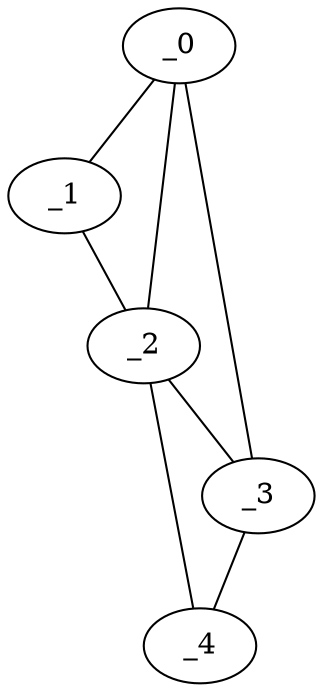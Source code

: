 graph "obj56__120.gxl" {
	_0	 [x=32,
		y=24];
	_1	 [x=36,
		y=33];
	_0 -- _1	 [valence=1];
	_2	 [x=41,
		y=36];
	_0 -- _2	 [valence=1];
	_3	 [x=97,
		y=35];
	_0 -- _3	 [valence=1];
	_1 -- _2	 [valence=1];
	_2 -- _3	 [valence=2];
	_4	 [x=122,
		y=72];
	_2 -- _4	 [valence=1];
	_3 -- _4	 [valence=1];
}
